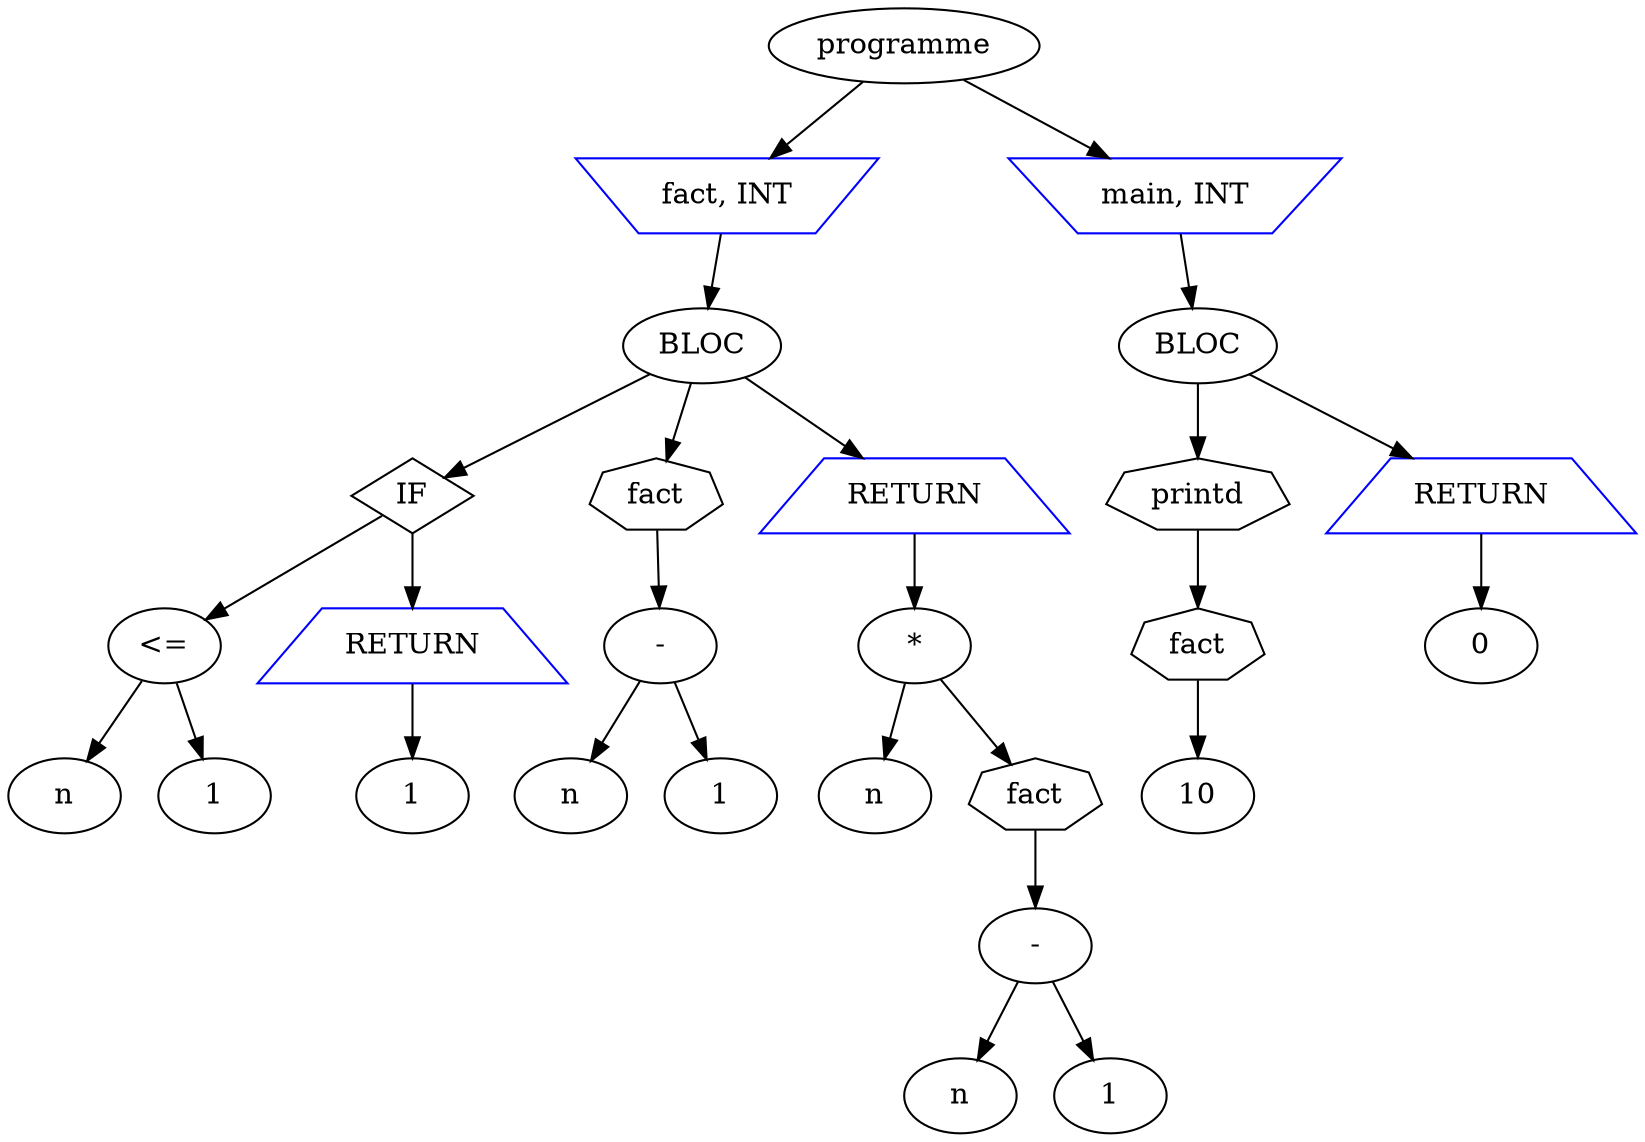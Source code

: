 digraph exempleminiC {
	node_0 [label ="programme"]
	node_1 [label ="fact, INT" shape=invtrapezium color=blue]
	node_2 [label ="BLOC"]
	node_3 [label ="IF" shape = diamond]
	node_4 [label ="<="]
	node_5 [label ="n"]
	node_6 [label ="1"]
	node_7 [label ="RETURN" shape=trapezium color = blue]
	node_8 [label ="1"]
	node_9 [label ="fact" shape=septagon]
	node_10 [label ="-"]
	node_11 [label ="n"]
	node_12 [label ="1"]
	node_13 [label ="RETURN" shape=trapezium color = blue]
	node_14 [label ="*"]
	node_15 [label ="n"]
	node_16 [label ="fact" shape=septagon]
	node_17 [label ="-"]
	node_18 [label ="n"]
	node_19 [label ="1"]
	node_20 [label ="main, INT" shape=invtrapezium color=blue]
	node_21 [label ="BLOC"]
	node_22 [label ="printd" shape=septagon]
	node_23 [label ="fact" shape=septagon]
	node_24 [label ="10"]
	node_25 [label ="RETURN" shape=trapezium color = blue]
	node_26 [label ="0"]
	node_0 -> node_1
	node_1 -> node_2
	node_2 -> node_3
	node_3 -> node_4
	node_4 -> node_5
	node_4 -> node_6
	node_3 -> node_7
	node_7 -> node_8
	node_2 -> node_9
	node_9 -> node_10
	node_10 -> node_11
	node_10 -> node_12
	node_2 -> node_13
	node_13 -> node_14
	node_14 -> node_15
	node_14 -> node_16
	node_16 -> node_17
	node_17 -> node_18
	node_17 -> node_19
	node_0 -> node_20
	node_20 -> node_21
	node_21 -> node_22
	node_22 -> node_23
	node_23 -> node_24
	node_21 -> node_25
	node_25 -> node_26

}